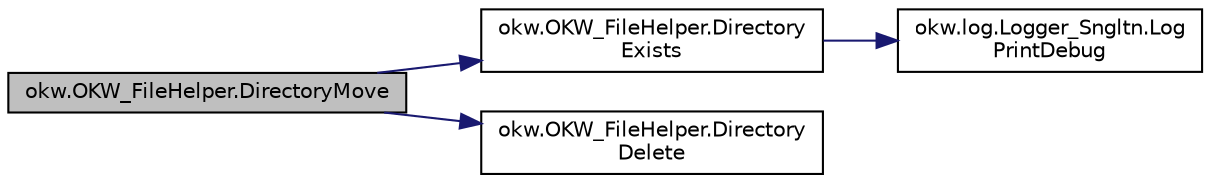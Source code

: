 digraph "okw.OKW_FileHelper.DirectoryMove"
{
 // INTERACTIVE_SVG=YES
  edge [fontname="Helvetica",fontsize="10",labelfontname="Helvetica",labelfontsize="10"];
  node [fontname="Helvetica",fontsize="10",shape=record];
  rankdir="LR";
  Node23 [label="okw.OKW_FileHelper.DirectoryMove",height=0.2,width=0.4,color="black", fillcolor="grey75", style="filled", fontcolor="black"];
  Node23 -> Node24 [color="midnightblue",fontsize="10",style="solid",fontname="Helvetica"];
  Node24 [label="okw.OKW_FileHelper.Directory\lExists",height=0.2,width=0.4,color="black", fillcolor="white", style="filled",URL="$classokw_1_1_o_k_w___file_helper.html#a60cef340a0a3e1dbd2c0e705d6a77291",tooltip="Prüft, ob die gegebene fpsPaFiNa Datei existiert. "];
  Node24 -> Node25 [color="midnightblue",fontsize="10",style="solid",fontname="Helvetica"];
  Node25 [label="okw.log.Logger_Sngltn.Log\lPrintDebug",height=0.2,width=0.4,color="black", fillcolor="white", style="filled",URL="$classokw_1_1log_1_1_logger___sngltn.html#a313f97c79ba4662d9daaf7f537dd02f4",tooltip="Loggt eine Nachricht. "];
  Node23 -> Node26 [color="midnightblue",fontsize="10",style="solid",fontname="Helvetica"];
  Node26 [label="okw.OKW_FileHelper.Directory\lDelete",height=0.2,width=0.4,color="black", fillcolor="white", style="filled",URL="$classokw_1_1_o_k_w___file_helper.html#aadec45429bd8a72662896f389087c0a5",tooltip="Löschent rekursive alle Datien und Unterverzeichnisse und das gegebenen Verzeichniss selbst..."];
}
